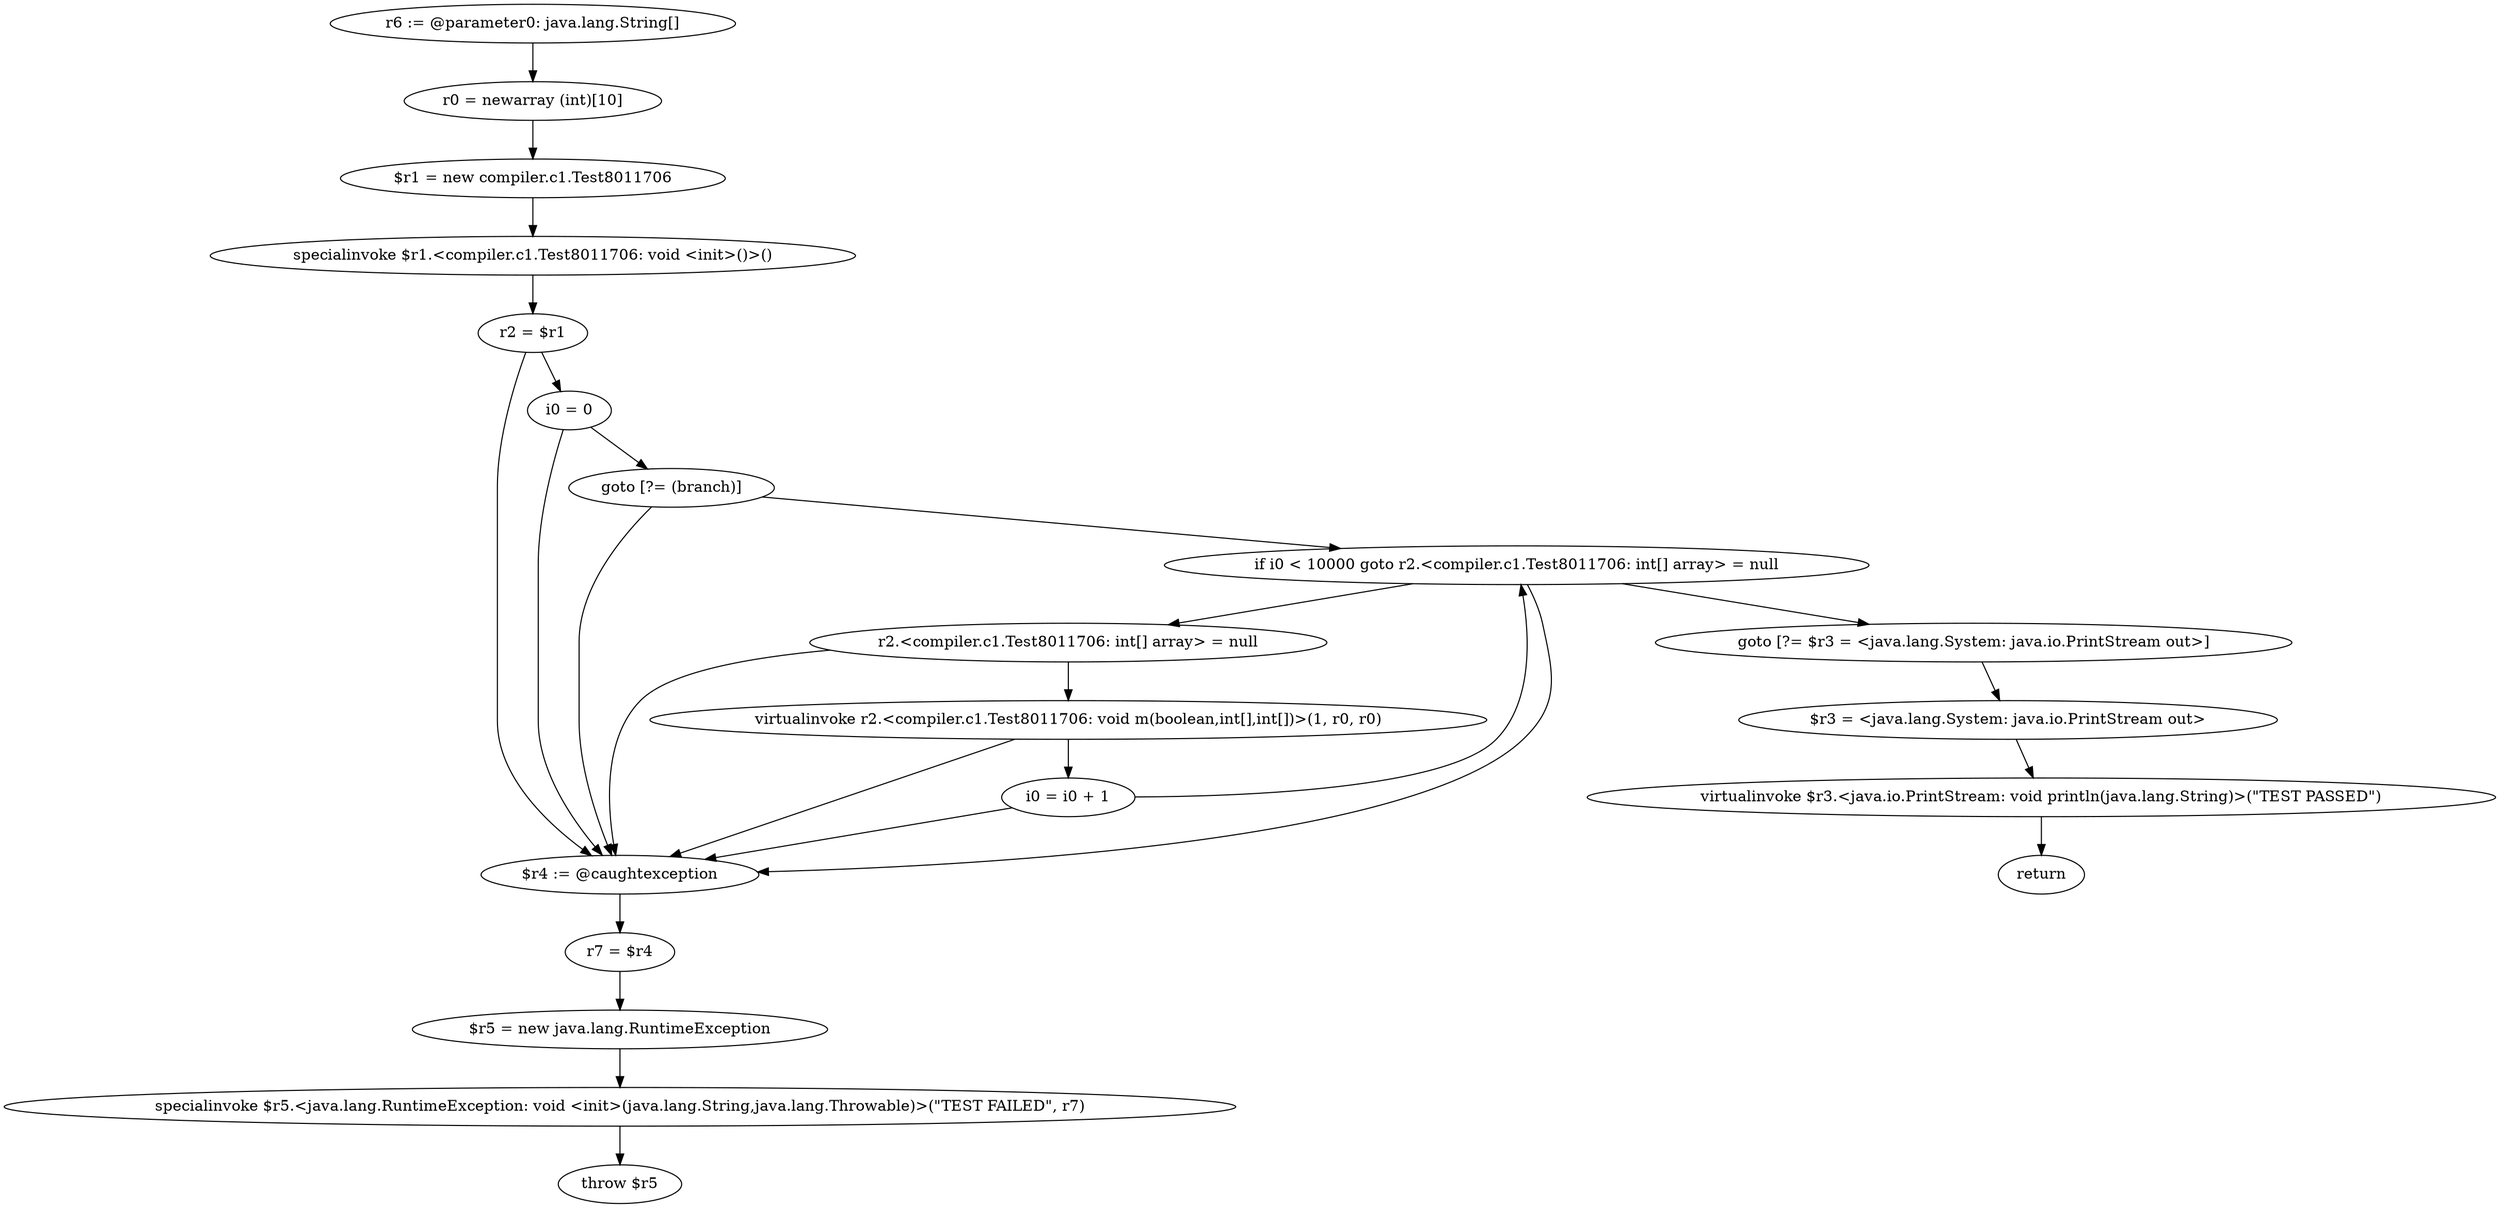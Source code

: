 digraph "unitGraph" {
    "r6 := @parameter0: java.lang.String[]"
    "r0 = newarray (int)[10]"
    "$r1 = new compiler.c1.Test8011706"
    "specialinvoke $r1.<compiler.c1.Test8011706: void <init>()>()"
    "r2 = $r1"
    "i0 = 0"
    "goto [?= (branch)]"
    "r2.<compiler.c1.Test8011706: int[] array> = null"
    "virtualinvoke r2.<compiler.c1.Test8011706: void m(boolean,int[],int[])>(1, r0, r0)"
    "i0 = i0 + 1"
    "if i0 < 10000 goto r2.<compiler.c1.Test8011706: int[] array> = null"
    "goto [?= $r3 = <java.lang.System: java.io.PrintStream out>]"
    "$r4 := @caughtexception"
    "r7 = $r4"
    "$r5 = new java.lang.RuntimeException"
    "specialinvoke $r5.<java.lang.RuntimeException: void <init>(java.lang.String,java.lang.Throwable)>(\"TEST FAILED\", r7)"
    "throw $r5"
    "$r3 = <java.lang.System: java.io.PrintStream out>"
    "virtualinvoke $r3.<java.io.PrintStream: void println(java.lang.String)>(\"TEST PASSED\")"
    "return"
    "r6 := @parameter0: java.lang.String[]"->"r0 = newarray (int)[10]";
    "r0 = newarray (int)[10]"->"$r1 = new compiler.c1.Test8011706";
    "$r1 = new compiler.c1.Test8011706"->"specialinvoke $r1.<compiler.c1.Test8011706: void <init>()>()";
    "specialinvoke $r1.<compiler.c1.Test8011706: void <init>()>()"->"r2 = $r1";
    "r2 = $r1"->"i0 = 0";
    "r2 = $r1"->"$r4 := @caughtexception";
    "i0 = 0"->"goto [?= (branch)]";
    "i0 = 0"->"$r4 := @caughtexception";
    "goto [?= (branch)]"->"if i0 < 10000 goto r2.<compiler.c1.Test8011706: int[] array> = null";
    "goto [?= (branch)]"->"$r4 := @caughtexception";
    "r2.<compiler.c1.Test8011706: int[] array> = null"->"virtualinvoke r2.<compiler.c1.Test8011706: void m(boolean,int[],int[])>(1, r0, r0)";
    "r2.<compiler.c1.Test8011706: int[] array> = null"->"$r4 := @caughtexception";
    "virtualinvoke r2.<compiler.c1.Test8011706: void m(boolean,int[],int[])>(1, r0, r0)"->"i0 = i0 + 1";
    "virtualinvoke r2.<compiler.c1.Test8011706: void m(boolean,int[],int[])>(1, r0, r0)"->"$r4 := @caughtexception";
    "i0 = i0 + 1"->"if i0 < 10000 goto r2.<compiler.c1.Test8011706: int[] array> = null";
    "i0 = i0 + 1"->"$r4 := @caughtexception";
    "if i0 < 10000 goto r2.<compiler.c1.Test8011706: int[] array> = null"->"goto [?= $r3 = <java.lang.System: java.io.PrintStream out>]";
    "if i0 < 10000 goto r2.<compiler.c1.Test8011706: int[] array> = null"->"r2.<compiler.c1.Test8011706: int[] array> = null";
    "if i0 < 10000 goto r2.<compiler.c1.Test8011706: int[] array> = null"->"$r4 := @caughtexception";
    "goto [?= $r3 = <java.lang.System: java.io.PrintStream out>]"->"$r3 = <java.lang.System: java.io.PrintStream out>";
    "$r4 := @caughtexception"->"r7 = $r4";
    "r7 = $r4"->"$r5 = new java.lang.RuntimeException";
    "$r5 = new java.lang.RuntimeException"->"specialinvoke $r5.<java.lang.RuntimeException: void <init>(java.lang.String,java.lang.Throwable)>(\"TEST FAILED\", r7)";
    "specialinvoke $r5.<java.lang.RuntimeException: void <init>(java.lang.String,java.lang.Throwable)>(\"TEST FAILED\", r7)"->"throw $r5";
    "$r3 = <java.lang.System: java.io.PrintStream out>"->"virtualinvoke $r3.<java.io.PrintStream: void println(java.lang.String)>(\"TEST PASSED\")";
    "virtualinvoke $r3.<java.io.PrintStream: void println(java.lang.String)>(\"TEST PASSED\")"->"return";
}
